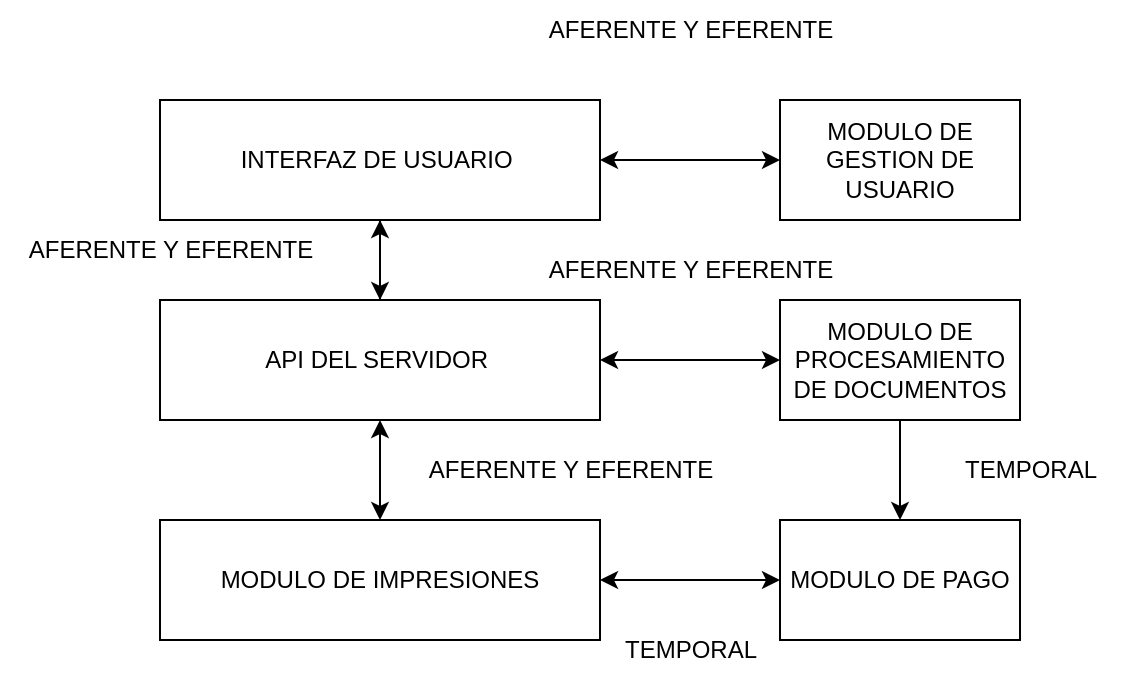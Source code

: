 <mxfile version="21.5.0" type="device" pages="2">
  <diagram name="MODULOS" id="_NAtjlxezS0tgwmIDUMK">
    <mxGraphModel dx="863" dy="545" grid="1" gridSize="10" guides="1" tooltips="1" connect="1" arrows="1" fold="1" page="1" pageScale="1" pageWidth="850" pageHeight="1100" math="0" shadow="0">
      <root>
        <mxCell id="0" />
        <mxCell id="1" parent="0" />
        <mxCell id="65ctrYGvQWbHtvWPyuZ0-8" style="edgeStyle=orthogonalEdgeStyle;rounded=0;orthogonalLoop=1;jettySize=auto;html=1;entryX=0.5;entryY=0;entryDx=0;entryDy=0;" parent="1" source="65ctrYGvQWbHtvWPyuZ0-1" target="65ctrYGvQWbHtvWPyuZ0-3" edge="1">
          <mxGeometry relative="1" as="geometry" />
        </mxCell>
        <mxCell id="65ctrYGvQWbHtvWPyuZ0-1" value="INTERFAZ DE USUARIO&amp;nbsp;" style="rounded=0;whiteSpace=wrap;html=1;" parent="1" vertex="1">
          <mxGeometry x="190" y="140" width="220" height="60" as="geometry" />
        </mxCell>
        <mxCell id="65ctrYGvQWbHtvWPyuZ0-28" style="edgeStyle=orthogonalEdgeStyle;rounded=0;orthogonalLoop=1;jettySize=auto;html=1;entryX=0.5;entryY=1;entryDx=0;entryDy=0;" parent="1" source="65ctrYGvQWbHtvWPyuZ0-3" target="65ctrYGvQWbHtvWPyuZ0-1" edge="1">
          <mxGeometry relative="1" as="geometry" />
        </mxCell>
        <mxCell id="65ctrYGvQWbHtvWPyuZ0-33" style="edgeStyle=orthogonalEdgeStyle;rounded=0;orthogonalLoop=1;jettySize=auto;html=1;entryX=0.5;entryY=0;entryDx=0;entryDy=0;startArrow=classic;startFill=1;" parent="1" source="65ctrYGvQWbHtvWPyuZ0-3" target="65ctrYGvQWbHtvWPyuZ0-7" edge="1">
          <mxGeometry relative="1" as="geometry" />
        </mxCell>
        <mxCell id="65ctrYGvQWbHtvWPyuZ0-3" value="API DEL SERVIDOR&amp;nbsp;" style="rounded=0;whiteSpace=wrap;html=1;" parent="1" vertex="1">
          <mxGeometry x="190" y="240" width="220" height="60" as="geometry" />
        </mxCell>
        <mxCell id="65ctrYGvQWbHtvWPyuZ0-31" style="edgeStyle=orthogonalEdgeStyle;rounded=0;orthogonalLoop=1;jettySize=auto;html=1;startArrow=classic;startFill=1;" parent="1" source="65ctrYGvQWbHtvWPyuZ0-4" target="65ctrYGvQWbHtvWPyuZ0-1" edge="1">
          <mxGeometry relative="1" as="geometry" />
        </mxCell>
        <mxCell id="65ctrYGvQWbHtvWPyuZ0-4" value="MODULO DE GESTION DE USUARIO" style="rounded=0;whiteSpace=wrap;html=1;" parent="1" vertex="1">
          <mxGeometry x="500" y="140" width="120" height="60" as="geometry" />
        </mxCell>
        <mxCell id="65ctrYGvQWbHtvWPyuZ0-32" style="edgeStyle=orthogonalEdgeStyle;rounded=0;orthogonalLoop=1;jettySize=auto;html=1;entryX=1;entryY=0.5;entryDx=0;entryDy=0;startArrow=classic;startFill=1;" parent="1" source="65ctrYGvQWbHtvWPyuZ0-5" target="65ctrYGvQWbHtvWPyuZ0-3" edge="1">
          <mxGeometry relative="1" as="geometry" />
        </mxCell>
        <mxCell id="65ctrYGvQWbHtvWPyuZ0-35" style="edgeStyle=orthogonalEdgeStyle;rounded=0;orthogonalLoop=1;jettySize=auto;html=1;entryX=0.5;entryY=0;entryDx=0;entryDy=0;" parent="1" source="65ctrYGvQWbHtvWPyuZ0-5" target="65ctrYGvQWbHtvWPyuZ0-6" edge="1">
          <mxGeometry relative="1" as="geometry" />
        </mxCell>
        <mxCell id="65ctrYGvQWbHtvWPyuZ0-5" value="MODULO DE PROCESAMIENTO DE DOCUMENTOS" style="rounded=0;whiteSpace=wrap;html=1;" parent="1" vertex="1">
          <mxGeometry x="500" y="240" width="120" height="60" as="geometry" />
        </mxCell>
        <mxCell id="65ctrYGvQWbHtvWPyuZ0-6" value="MODULO DE PAGO" style="rounded=0;whiteSpace=wrap;html=1;" parent="1" vertex="1">
          <mxGeometry x="500" y="350" width="120" height="60" as="geometry" />
        </mxCell>
        <mxCell id="65ctrYGvQWbHtvWPyuZ0-34" style="edgeStyle=orthogonalEdgeStyle;rounded=0;orthogonalLoop=1;jettySize=auto;html=1;startArrow=classic;startFill=1;" parent="1" source="65ctrYGvQWbHtvWPyuZ0-7" target="65ctrYGvQWbHtvWPyuZ0-6" edge="1">
          <mxGeometry relative="1" as="geometry" />
        </mxCell>
        <mxCell id="65ctrYGvQWbHtvWPyuZ0-7" value="MODULO DE IMPRESIONES" style="rounded=0;whiteSpace=wrap;html=1;" parent="1" vertex="1">
          <mxGeometry x="190" y="350" width="220" height="60" as="geometry" />
        </mxCell>
        <mxCell id="65ctrYGvQWbHtvWPyuZ0-10" value="AFERENTE Y EFERENTE" style="text;html=1;align=center;verticalAlign=middle;resizable=0;points=[];autosize=1;strokeColor=none;fillColor=none;" parent="1" vertex="1">
          <mxGeometry x="370" y="90" width="170" height="30" as="geometry" />
        </mxCell>
        <mxCell id="65ctrYGvQWbHtvWPyuZ0-26" value="TEMPORAL" style="text;html=1;align=center;verticalAlign=middle;resizable=0;points=[];autosize=1;strokeColor=none;fillColor=none;" parent="1" vertex="1">
          <mxGeometry x="580" y="310" width="90" height="30" as="geometry" />
        </mxCell>
        <mxCell id="65ctrYGvQWbHtvWPyuZ0-36" value="AFERENTE Y EFERENTE" style="text;html=1;align=center;verticalAlign=middle;resizable=0;points=[];autosize=1;strokeColor=none;fillColor=none;" parent="1" vertex="1">
          <mxGeometry x="370" y="210" width="170" height="30" as="geometry" />
        </mxCell>
        <mxCell id="65ctrYGvQWbHtvWPyuZ0-37" value="AFERENTE Y EFERENTE" style="text;html=1;align=center;verticalAlign=middle;resizable=0;points=[];autosize=1;strokeColor=none;fillColor=none;" parent="1" vertex="1">
          <mxGeometry x="310" y="310" width="170" height="30" as="geometry" />
        </mxCell>
        <mxCell id="65ctrYGvQWbHtvWPyuZ0-38" value="TEMPORAL" style="text;html=1;align=center;verticalAlign=middle;resizable=0;points=[];autosize=1;strokeColor=none;fillColor=none;" parent="1" vertex="1">
          <mxGeometry x="410" y="400" width="90" height="30" as="geometry" />
        </mxCell>
        <mxCell id="65ctrYGvQWbHtvWPyuZ0-40" value="AFERENTE Y EFERENTE" style="text;html=1;align=center;verticalAlign=middle;resizable=0;points=[];autosize=1;strokeColor=none;fillColor=none;" parent="1" vertex="1">
          <mxGeometry x="110" y="200" width="170" height="30" as="geometry" />
        </mxCell>
      </root>
    </mxGraphModel>
  </diagram>
  <diagram id="3mlPaDGHLQcMJpSflF-C" name="ARQUITECTURA">
    <mxGraphModel dx="1036" dy="654" grid="1" gridSize="10" guides="1" tooltips="1" connect="1" arrows="1" fold="1" page="1" pageScale="1" pageWidth="850" pageHeight="1100" math="0" shadow="0">
      <root>
        <mxCell id="0" />
        <mxCell id="1" parent="0" />
        <mxCell id="j1F1JzB9VhLjeWjArtZ7-1" style="edgeStyle=orthogonalEdgeStyle;rounded=0;orthogonalLoop=1;jettySize=auto;html=1;entryX=0.5;entryY=0;entryDx=0;entryDy=0;startArrow=classic;startFill=1;" parent="1" source="1sdbMI-jd-kG8EhVCiCB-1" target="1sdbMI-jd-kG8EhVCiCB-2" edge="1">
          <mxGeometry relative="1" as="geometry" />
        </mxCell>
        <mxCell id="1sdbMI-jd-kG8EhVCiCB-1" value="INTERFAZ DE USUARIO&amp;nbsp;" style="rounded=0;whiteSpace=wrap;html=1;" parent="1" vertex="1">
          <mxGeometry x="260" y="150" width="320" height="60" as="geometry" />
        </mxCell>
        <mxCell id="j1F1JzB9VhLjeWjArtZ7-11" style="edgeStyle=orthogonalEdgeStyle;rounded=0;orthogonalLoop=1;jettySize=auto;html=1;entryX=0.386;entryY=-0.014;entryDx=0;entryDy=0;entryPerimeter=0;" parent="1" source="1sdbMI-jd-kG8EhVCiCB-2" target="1sdbMI-jd-kG8EhVCiCB-4" edge="1">
          <mxGeometry relative="1" as="geometry" />
        </mxCell>
        <mxCell id="mc0sVRKwLWhT8-KZFZBp-2" style="edgeStyle=orthogonalEdgeStyle;rounded=0;orthogonalLoop=1;jettySize=auto;html=1;" parent="1" source="1sdbMI-jd-kG8EhVCiCB-2" target="1sdbMI-jd-kG8EhVCiCB-3" edge="1">
          <mxGeometry relative="1" as="geometry">
            <Array as="points">
              <mxPoint x="420" y="330" />
              <mxPoint x="770" y="330" />
            </Array>
          </mxGeometry>
        </mxCell>
        <mxCell id="mc0sVRKwLWhT8-KZFZBp-4" style="edgeStyle=orthogonalEdgeStyle;rounded=0;orthogonalLoop=1;jettySize=auto;html=1;entryX=0.5;entryY=0;entryDx=0;entryDy=0;startArrow=classic;startFill=1;" parent="1" source="1sdbMI-jd-kG8EhVCiCB-2" target="1sdbMI-jd-kG8EhVCiCB-5" edge="1">
          <mxGeometry relative="1" as="geometry">
            <Array as="points">
              <mxPoint x="420" y="340" />
              <mxPoint x="160" y="340" />
            </Array>
          </mxGeometry>
        </mxCell>
        <mxCell id="1sdbMI-jd-kG8EhVCiCB-2" value="API" style="rounded=0;whiteSpace=wrap;html=1;" parent="1" vertex="1">
          <mxGeometry x="260" y="250" width="320" height="60" as="geometry" />
        </mxCell>
        <mxCell id="mc0sVRKwLWhT8-KZFZBp-1" style="edgeStyle=orthogonalEdgeStyle;rounded=0;orthogonalLoop=1;jettySize=auto;html=1;startArrow=classic;startFill=1;" parent="1" source="1sdbMI-jd-kG8EhVCiCB-3" target="j1F1JzB9VhLjeWjArtZ7-3" edge="1">
          <mxGeometry relative="1" as="geometry" />
        </mxCell>
        <mxCell id="mc0sVRKwLWhT8-KZFZBp-14" style="edgeStyle=orthogonalEdgeStyle;rounded=0;orthogonalLoop=1;jettySize=auto;html=1;entryX=0.5;entryY=0;entryDx=0;entryDy=0;startArrow=classic;startFill=1;" parent="1" source="1sdbMI-jd-kG8EhVCiCB-3" target="mc0sVRKwLWhT8-KZFZBp-9" edge="1">
          <mxGeometry relative="1" as="geometry">
            <Array as="points">
              <mxPoint x="770" y="470" />
              <mxPoint x="425" y="470" />
            </Array>
          </mxGeometry>
        </mxCell>
        <mxCell id="1sdbMI-jd-kG8EhVCiCB-3" value="GESTION DE PAGOS" style="rounded=0;whiteSpace=wrap;html=1;" parent="1" vertex="1">
          <mxGeometry x="710" y="370" width="120" height="60" as="geometry" />
        </mxCell>
        <mxCell id="j1F1JzB9VhLjeWjArtZ7-9" style="edgeStyle=orthogonalEdgeStyle;rounded=0;orthogonalLoop=1;jettySize=auto;html=1;startArrow=classic;startFill=1;" parent="1" source="1sdbMI-jd-kG8EhVCiCB-4" target="j1F1JzB9VhLjeWjArtZ7-2" edge="1">
          <mxGeometry relative="1" as="geometry" />
        </mxCell>
        <mxCell id="mc0sVRKwLWhT8-KZFZBp-6" style="edgeStyle=orthogonalEdgeStyle;rounded=0;orthogonalLoop=1;jettySize=auto;html=1;" parent="1" source="1sdbMI-jd-kG8EhVCiCB-4" target="1sdbMI-jd-kG8EhVCiCB-6" edge="1">
          <mxGeometry relative="1" as="geometry" />
        </mxCell>
        <mxCell id="mc0sVRKwLWhT8-KZFZBp-12" style="edgeStyle=orthogonalEdgeStyle;rounded=0;orthogonalLoop=1;jettySize=auto;html=1;entryX=0.5;entryY=0;entryDx=0;entryDy=0;startArrow=classic;startFill=1;" parent="1" source="1sdbMI-jd-kG8EhVCiCB-4" target="mc0sVRKwLWhT8-KZFZBp-9" edge="1">
          <mxGeometry relative="1" as="geometry" />
        </mxCell>
        <mxCell id="1sdbMI-jd-kG8EhVCiCB-4" value="PROCESAMIENTO DE DOCUMENTOS" style="rounded=0;whiteSpace=wrap;html=1;" parent="1" vertex="1">
          <mxGeometry x="350" y="370" width="120" height="60" as="geometry" />
        </mxCell>
        <mxCell id="j1F1JzB9VhLjeWjArtZ7-8" style="edgeStyle=orthogonalEdgeStyle;rounded=0;orthogonalLoop=1;jettySize=auto;html=1;startArrow=classic;startFill=1;" parent="1" source="1sdbMI-jd-kG8EhVCiCB-5" target="1sdbMI-jd-kG8EhVCiCB-7" edge="1">
          <mxGeometry relative="1" as="geometry" />
        </mxCell>
        <mxCell id="mc0sVRKwLWhT8-KZFZBp-11" style="edgeStyle=orthogonalEdgeStyle;rounded=0;orthogonalLoop=1;jettySize=auto;html=1;startArrow=classic;startFill=1;" parent="1" source="1sdbMI-jd-kG8EhVCiCB-5" target="mc0sVRKwLWhT8-KZFZBp-9" edge="1">
          <mxGeometry relative="1" as="geometry">
            <Array as="points">
              <mxPoint x="160" y="470" />
              <mxPoint x="425" y="470" />
            </Array>
          </mxGeometry>
        </mxCell>
        <mxCell id="1sdbMI-jd-kG8EhVCiCB-5" value="GESTION DE USUARIO" style="rounded=0;whiteSpace=wrap;html=1;" parent="1" vertex="1">
          <mxGeometry x="100" y="370" width="120" height="60" as="geometry" />
        </mxCell>
        <mxCell id="mc0sVRKwLWhT8-KZFZBp-13" style="edgeStyle=orthogonalEdgeStyle;rounded=0;orthogonalLoop=1;jettySize=auto;html=1;entryX=0.5;entryY=0;entryDx=0;entryDy=0;startArrow=classic;startFill=1;" parent="1" source="1sdbMI-jd-kG8EhVCiCB-6" target="mc0sVRKwLWhT8-KZFZBp-9" edge="1">
          <mxGeometry relative="1" as="geometry" />
        </mxCell>
        <mxCell id="1sdbMI-jd-kG8EhVCiCB-6" value="SISTEMA DE IMPRESIONES" style="rounded=0;whiteSpace=wrap;html=1;" parent="1" vertex="1">
          <mxGeometry x="520" y="370" width="120" height="60" as="geometry" />
        </mxCell>
        <mxCell id="1sdbMI-jd-kG8EhVCiCB-7" value="DB" style="shape=cylinder3;whiteSpace=wrap;html=1;boundedLbl=1;backgroundOutline=1;size=15;" parent="1" vertex="1">
          <mxGeometry y="370" width="60" height="60" as="geometry" />
        </mxCell>
        <mxCell id="j1F1JzB9VhLjeWjArtZ7-2" value="DB" style="shape=cylinder3;whiteSpace=wrap;html=1;boundedLbl=1;backgroundOutline=1;size=15;" parent="1" vertex="1">
          <mxGeometry x="250" y="370" width="60" height="60" as="geometry" />
        </mxCell>
        <mxCell id="j1F1JzB9VhLjeWjArtZ7-3" value="DB" style="shape=cylinder3;whiteSpace=wrap;html=1;boundedLbl=1;backgroundOutline=1;size=15;" parent="1" vertex="1">
          <mxGeometry x="870" y="370" width="60" height="60" as="geometry" />
        </mxCell>
        <mxCell id="mc0sVRKwLWhT8-KZFZBp-9" value="SERVICIO COLA DE MENSAJES" style="rounded=0;whiteSpace=wrap;html=1;" parent="1" vertex="1">
          <mxGeometry x="265" y="510" width="320" height="60" as="geometry" />
        </mxCell>
      </root>
    </mxGraphModel>
  </diagram>
</mxfile>
